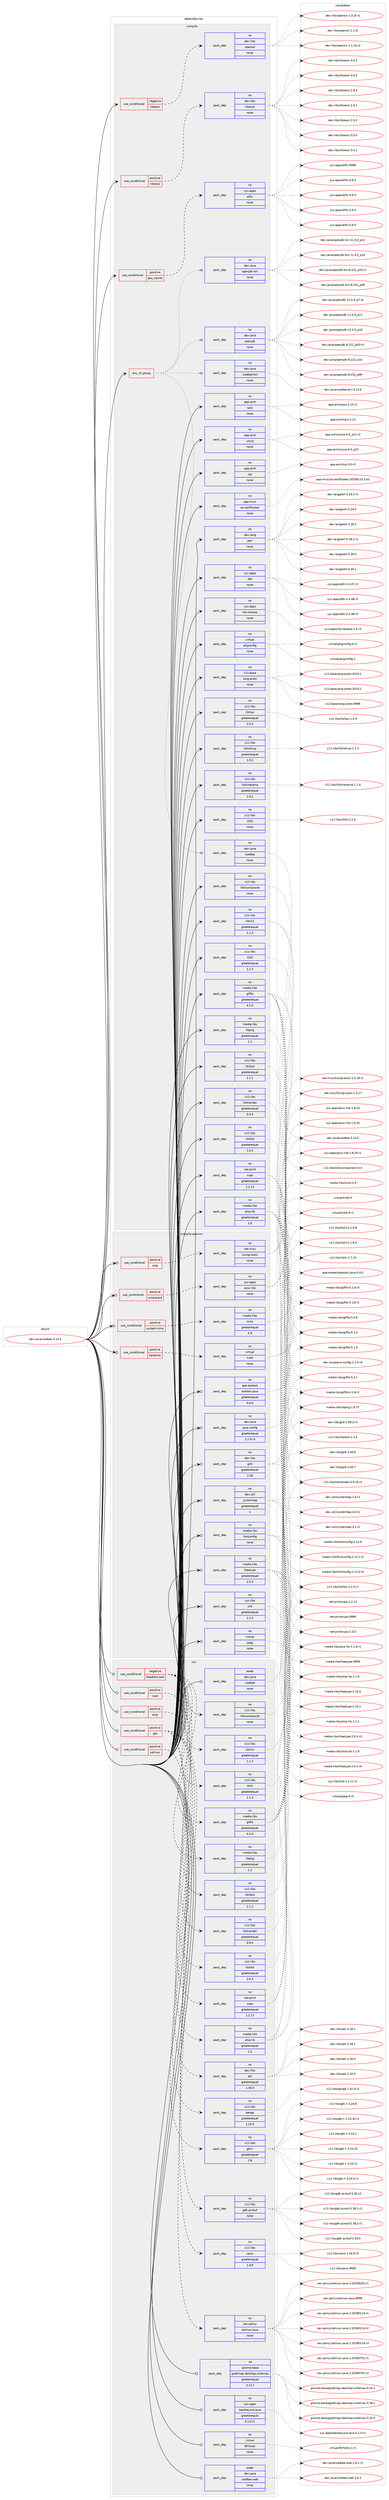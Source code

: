 digraph prolog {

# *************
# Graph options
# *************

newrank=true;
concentrate=true;
compound=true;
graph [rankdir=LR,fontname=Helvetica,fontsize=10,ranksep=1.5];#, ranksep=2.5, nodesep=0.2];
edge  [arrowhead=vee];
node  [fontname=Helvetica,fontsize=10];

# **********
# The ebuild
# **********

subgraph cluster_leftcol {
color=gray;
rank=same;
label=<<i>ebuild</i>>;
id [label="dev-java/icedtea-3.13.0", color=red, width=4, href="../dev-java/icedtea-3.13.0.svg"];
}

# ****************
# The dependencies
# ****************

subgraph cluster_midcol {
color=gray;
label=<<i>dependencies</i>>;
subgraph cluster_compile {
fillcolor="#eeeeee";
style=filled;
label=<<i>compile</i>>;
subgraph any10815 {
dependency553000 [label=<<TABLE BORDER="0" CELLBORDER="1" CELLSPACING="0" CELLPADDING="4"><TR><TD CELLPADDING="10">any_of_group</TD></TR></TABLE>>, shape=none, color=red];subgraph pack412955 {
dependency553001 [label=<<TABLE BORDER="0" CELLBORDER="1" CELLSPACING="0" CELLPADDING="4" WIDTH="220"><TR><TD ROWSPAN="6" CELLPADDING="30">pack_dep</TD></TR><TR><TD WIDTH="110">no</TD></TR><TR><TD>dev-java</TD></TR><TR><TD>icedtea-bin</TD></TR><TR><TD>none</TD></TR><TR><TD></TD></TR></TABLE>>, shape=none, color=blue];
}
dependency553000:e -> dependency553001:w [weight=20,style="dotted",arrowhead="oinv"];
subgraph pack412956 {
dependency553002 [label=<<TABLE BORDER="0" CELLBORDER="1" CELLSPACING="0" CELLPADDING="4" WIDTH="220"><TR><TD ROWSPAN="6" CELLPADDING="30">pack_dep</TD></TR><TR><TD WIDTH="110">no</TD></TR><TR><TD>dev-java</TD></TR><TR><TD>icedtea</TD></TR><TR><TD>none</TD></TR><TR><TD></TD></TR></TABLE>>, shape=none, color=blue];
}
dependency553000:e -> dependency553002:w [weight=20,style="dotted",arrowhead="oinv"];
subgraph pack412957 {
dependency553003 [label=<<TABLE BORDER="0" CELLBORDER="1" CELLSPACING="0" CELLPADDING="4" WIDTH="220"><TR><TD ROWSPAN="6" CELLPADDING="30">pack_dep</TD></TR><TR><TD WIDTH="110">no</TD></TR><TR><TD>dev-java</TD></TR><TR><TD>openjdk</TD></TR><TR><TD>none</TD></TR><TR><TD></TD></TR></TABLE>>, shape=none, color=blue];
}
dependency553000:e -> dependency553003:w [weight=20,style="dotted",arrowhead="oinv"];
subgraph pack412958 {
dependency553004 [label=<<TABLE BORDER="0" CELLBORDER="1" CELLSPACING="0" CELLPADDING="4" WIDTH="220"><TR><TD ROWSPAN="6" CELLPADDING="30">pack_dep</TD></TR><TR><TD WIDTH="110">no</TD></TR><TR><TD>dev-java</TD></TR><TR><TD>openjdk-bin</TD></TR><TR><TD>none</TD></TR><TR><TD></TD></TR></TABLE>>, shape=none, color=blue];
}
dependency553000:e -> dependency553004:w [weight=20,style="dotted",arrowhead="oinv"];
}
id:e -> dependency553000:w [weight=20,style="solid",arrowhead="vee"];
subgraph cond128873 {
dependency553005 [label=<<TABLE BORDER="0" CELLBORDER="1" CELLSPACING="0" CELLPADDING="4"><TR><TD ROWSPAN="3" CELLPADDING="10">use_conditional</TD></TR><TR><TD>negative</TD></TR><TR><TD>libressl</TD></TR></TABLE>>, shape=none, color=red];
subgraph pack412959 {
dependency553006 [label=<<TABLE BORDER="0" CELLBORDER="1" CELLSPACING="0" CELLPADDING="4" WIDTH="220"><TR><TD ROWSPAN="6" CELLPADDING="30">pack_dep</TD></TR><TR><TD WIDTH="110">no</TD></TR><TR><TD>dev-libs</TD></TR><TR><TD>openssl</TD></TR><TR><TD>none</TD></TR><TR><TD></TD></TR></TABLE>>, shape=none, color=blue];
}
dependency553005:e -> dependency553006:w [weight=20,style="dashed",arrowhead="vee"];
}
id:e -> dependency553005:w [weight=20,style="solid",arrowhead="vee"];
subgraph cond128874 {
dependency553007 [label=<<TABLE BORDER="0" CELLBORDER="1" CELLSPACING="0" CELLPADDING="4"><TR><TD ROWSPAN="3" CELLPADDING="10">use_conditional</TD></TR><TR><TD>positive</TD></TR><TR><TD>libressl</TD></TR></TABLE>>, shape=none, color=red];
subgraph pack412960 {
dependency553008 [label=<<TABLE BORDER="0" CELLBORDER="1" CELLSPACING="0" CELLPADDING="4" WIDTH="220"><TR><TD ROWSPAN="6" CELLPADDING="30">pack_dep</TD></TR><TR><TD WIDTH="110">no</TD></TR><TR><TD>dev-libs</TD></TR><TR><TD>libressl</TD></TR><TR><TD>none</TD></TR><TR><TD></TD></TR></TABLE>>, shape=none, color=blue];
}
dependency553007:e -> dependency553008:w [weight=20,style="dashed",arrowhead="vee"];
}
id:e -> dependency553007:w [weight=20,style="solid",arrowhead="vee"];
subgraph cond128875 {
dependency553009 [label=<<TABLE BORDER="0" CELLBORDER="1" CELLSPACING="0" CELLPADDING="4"><TR><TD ROWSPAN="3" CELLPADDING="10">use_conditional</TD></TR><TR><TD>positive</TD></TR><TR><TD>pax_kernel</TD></TR></TABLE>>, shape=none, color=red];
subgraph pack412961 {
dependency553010 [label=<<TABLE BORDER="0" CELLBORDER="1" CELLSPACING="0" CELLPADDING="4" WIDTH="220"><TR><TD ROWSPAN="6" CELLPADDING="30">pack_dep</TD></TR><TR><TD WIDTH="110">no</TD></TR><TR><TD>sys-apps</TD></TR><TR><TD>elfix</TD></TR><TR><TD>none</TD></TR><TR><TD></TD></TR></TABLE>>, shape=none, color=blue];
}
dependency553009:e -> dependency553010:w [weight=20,style="dashed",arrowhead="vee"];
}
id:e -> dependency553009:w [weight=20,style="solid",arrowhead="vee"];
subgraph pack412962 {
dependency553011 [label=<<TABLE BORDER="0" CELLBORDER="1" CELLSPACING="0" CELLPADDING="4" WIDTH="220"><TR><TD ROWSPAN="6" CELLPADDING="30">pack_dep</TD></TR><TR><TD WIDTH="110">no</TD></TR><TR><TD>app-arch</TD></TR><TR><TD>cpio</TD></TR><TR><TD>none</TD></TR><TR><TD></TD></TR></TABLE>>, shape=none, color=blue];
}
id:e -> dependency553011:w [weight=20,style="solid",arrowhead="vee"];
subgraph pack412963 {
dependency553012 [label=<<TABLE BORDER="0" CELLBORDER="1" CELLSPACING="0" CELLPADDING="4" WIDTH="220"><TR><TD ROWSPAN="6" CELLPADDING="30">pack_dep</TD></TR><TR><TD WIDTH="110">no</TD></TR><TR><TD>app-arch</TD></TR><TR><TD>unzip</TD></TR><TR><TD>none</TD></TR><TR><TD></TD></TR></TABLE>>, shape=none, color=blue];
}
id:e -> dependency553012:w [weight=20,style="solid",arrowhead="vee"];
subgraph pack412964 {
dependency553013 [label=<<TABLE BORDER="0" CELLBORDER="1" CELLSPACING="0" CELLPADDING="4" WIDTH="220"><TR><TD ROWSPAN="6" CELLPADDING="30">pack_dep</TD></TR><TR><TD WIDTH="110">no</TD></TR><TR><TD>app-arch</TD></TR><TR><TD>zip</TD></TR><TR><TD>none</TD></TR><TR><TD></TD></TR></TABLE>>, shape=none, color=blue];
}
id:e -> dependency553013:w [weight=20,style="solid",arrowhead="vee"];
subgraph pack412965 {
dependency553014 [label=<<TABLE BORDER="0" CELLBORDER="1" CELLSPACING="0" CELLPADDING="4" WIDTH="220"><TR><TD ROWSPAN="6" CELLPADDING="30">pack_dep</TD></TR><TR><TD WIDTH="110">no</TD></TR><TR><TD>app-misc</TD></TR><TR><TD>ca-certificates</TD></TR><TR><TD>none</TD></TR><TR><TD></TD></TR></TABLE>>, shape=none, color=blue];
}
id:e -> dependency553014:w [weight=20,style="solid",arrowhead="vee"];
subgraph pack412966 {
dependency553015 [label=<<TABLE BORDER="0" CELLBORDER="1" CELLSPACING="0" CELLPADDING="4" WIDTH="220"><TR><TD ROWSPAN="6" CELLPADDING="30">pack_dep</TD></TR><TR><TD WIDTH="110">no</TD></TR><TR><TD>dev-lang</TD></TR><TR><TD>perl</TD></TR><TR><TD>none</TD></TR><TR><TD></TD></TR></TABLE>>, shape=none, color=blue];
}
id:e -> dependency553015:w [weight=20,style="solid",arrowhead="vee"];
subgraph pack412967 {
dependency553016 [label=<<TABLE BORDER="0" CELLBORDER="1" CELLSPACING="0" CELLPADDING="4" WIDTH="220"><TR><TD ROWSPAN="6" CELLPADDING="30">pack_dep</TD></TR><TR><TD WIDTH="110">no</TD></TR><TR><TD>media-libs</TD></TR><TR><TD>alsa-lib</TD></TR><TR><TD>greaterequal</TD></TR><TR><TD>1.0</TD></TR></TABLE>>, shape=none, color=blue];
}
id:e -> dependency553016:w [weight=20,style="solid",arrowhead="vee"];
subgraph pack412968 {
dependency553017 [label=<<TABLE BORDER="0" CELLBORDER="1" CELLSPACING="0" CELLPADDING="4" WIDTH="220"><TR><TD ROWSPAN="6" CELLPADDING="30">pack_dep</TD></TR><TR><TD WIDTH="110">no</TD></TR><TR><TD>media-libs</TD></TR><TR><TD>giflib</TD></TR><TR><TD>greaterequal</TD></TR><TR><TD>4.1.6</TD></TR></TABLE>>, shape=none, color=blue];
}
id:e -> dependency553017:w [weight=20,style="solid",arrowhead="vee"];
subgraph pack412969 {
dependency553018 [label=<<TABLE BORDER="0" CELLBORDER="1" CELLSPACING="0" CELLPADDING="4" WIDTH="220"><TR><TD ROWSPAN="6" CELLPADDING="30">pack_dep</TD></TR><TR><TD WIDTH="110">no</TD></TR><TR><TD>media-libs</TD></TR><TR><TD>libpng</TD></TR><TR><TD>greaterequal</TD></TR><TR><TD>1.2</TD></TR></TABLE>>, shape=none, color=blue];
}
id:e -> dependency553018:w [weight=20,style="solid",arrowhead="vee"];
subgraph pack412970 {
dependency553019 [label=<<TABLE BORDER="0" CELLBORDER="1" CELLSPACING="0" CELLPADDING="4" WIDTH="220"><TR><TD ROWSPAN="6" CELLPADDING="30">pack_dep</TD></TR><TR><TD WIDTH="110">no</TD></TR><TR><TD>net-print</TD></TR><TR><TD>cups</TD></TR><TR><TD>greaterequal</TD></TR><TR><TD>1.2.12</TD></TR></TABLE>>, shape=none, color=blue];
}
id:e -> dependency553019:w [weight=20,style="solid",arrowhead="vee"];
subgraph pack412971 {
dependency553020 [label=<<TABLE BORDER="0" CELLBORDER="1" CELLSPACING="0" CELLPADDING="4" WIDTH="220"><TR><TD ROWSPAN="6" CELLPADDING="30">pack_dep</TD></TR><TR><TD WIDTH="110">no</TD></TR><TR><TD>sys-apps</TD></TR><TR><TD>attr</TD></TR><TR><TD>none</TD></TR><TR><TD></TD></TR></TABLE>>, shape=none, color=blue];
}
id:e -> dependency553020:w [weight=20,style="solid",arrowhead="vee"];
subgraph pack412972 {
dependency553021 [label=<<TABLE BORDER="0" CELLBORDER="1" CELLSPACING="0" CELLPADDING="4" WIDTH="220"><TR><TD ROWSPAN="6" CELLPADDING="30">pack_dep</TD></TR><TR><TD WIDTH="110">no</TD></TR><TR><TD>sys-apps</TD></TR><TR><TD>lsb-release</TD></TR><TR><TD>none</TD></TR><TR><TD></TD></TR></TABLE>>, shape=none, color=blue];
}
id:e -> dependency553021:w [weight=20,style="solid",arrowhead="vee"];
subgraph pack412973 {
dependency553022 [label=<<TABLE BORDER="0" CELLBORDER="1" CELLSPACING="0" CELLPADDING="4" WIDTH="220"><TR><TD ROWSPAN="6" CELLPADDING="30">pack_dep</TD></TR><TR><TD WIDTH="110">no</TD></TR><TR><TD>virtual</TD></TR><TR><TD>pkgconfig</TD></TR><TR><TD>none</TD></TR><TR><TD></TD></TR></TABLE>>, shape=none, color=blue];
}
id:e -> dependency553022:w [weight=20,style="solid",arrowhead="vee"];
subgraph pack412974 {
dependency553023 [label=<<TABLE BORDER="0" CELLBORDER="1" CELLSPACING="0" CELLPADDING="4" WIDTH="220"><TR><TD ROWSPAN="6" CELLPADDING="30">pack_dep</TD></TR><TR><TD WIDTH="110">no</TD></TR><TR><TD>x11-base</TD></TR><TR><TD>xorg-proto</TD></TR><TR><TD>none</TD></TR><TR><TD></TD></TR></TABLE>>, shape=none, color=blue];
}
id:e -> dependency553023:w [weight=20,style="solid",arrowhead="vee"];
subgraph pack412975 {
dependency553024 [label=<<TABLE BORDER="0" CELLBORDER="1" CELLSPACING="0" CELLPADDING="4" WIDTH="220"><TR><TD ROWSPAN="6" CELLPADDING="30">pack_dep</TD></TR><TR><TD WIDTH="110">no</TD></TR><TR><TD>x11-libs</TD></TR><TR><TD>libX11</TD></TR><TR><TD>greaterequal</TD></TR><TR><TD>1.1.3</TD></TR></TABLE>>, shape=none, color=blue];
}
id:e -> dependency553024:w [weight=20,style="solid",arrowhead="vee"];
subgraph pack412976 {
dependency553025 [label=<<TABLE BORDER="0" CELLBORDER="1" CELLSPACING="0" CELLPADDING="4" WIDTH="220"><TR><TD ROWSPAN="6" CELLPADDING="30">pack_dep</TD></TR><TR><TD WIDTH="110">no</TD></TR><TR><TD>x11-libs</TD></TR><TR><TD>libXau</TD></TR><TR><TD>greaterequal</TD></TR><TR><TD>1.0.3</TD></TR></TABLE>>, shape=none, color=blue];
}
id:e -> dependency553025:w [weight=20,style="solid",arrowhead="vee"];
subgraph pack412977 {
dependency553026 [label=<<TABLE BORDER="0" CELLBORDER="1" CELLSPACING="0" CELLPADDING="4" WIDTH="220"><TR><TD ROWSPAN="6" CELLPADDING="30">pack_dep</TD></TR><TR><TD WIDTH="110">no</TD></TR><TR><TD>x11-libs</TD></TR><TR><TD>libXcomposite</TD></TR><TR><TD>none</TD></TR><TR><TD></TD></TR></TABLE>>, shape=none, color=blue];
}
id:e -> dependency553026:w [weight=20,style="solid",arrowhead="vee"];
subgraph pack412978 {
dependency553027 [label=<<TABLE BORDER="0" CELLBORDER="1" CELLSPACING="0" CELLPADDING="4" WIDTH="220"><TR><TD ROWSPAN="6" CELLPADDING="30">pack_dep</TD></TR><TR><TD WIDTH="110">no</TD></TR><TR><TD>x11-libs</TD></TR><TR><TD>libXdmcp</TD></TR><TR><TD>greaterequal</TD></TR><TR><TD>1.0.2</TD></TR></TABLE>>, shape=none, color=blue];
}
id:e -> dependency553027:w [weight=20,style="solid",arrowhead="vee"];
subgraph pack412979 {
dependency553028 [label=<<TABLE BORDER="0" CELLBORDER="1" CELLSPACING="0" CELLPADDING="4" WIDTH="220"><TR><TD ROWSPAN="6" CELLPADDING="30">pack_dep</TD></TR><TR><TD WIDTH="110">no</TD></TR><TR><TD>x11-libs</TD></TR><TR><TD>libXext</TD></TR><TR><TD>greaterequal</TD></TR><TR><TD>1.1.1</TD></TR></TABLE>>, shape=none, color=blue];
}
id:e -> dependency553028:w [weight=20,style="solid",arrowhead="vee"];
subgraph pack412980 {
dependency553029 [label=<<TABLE BORDER="0" CELLBORDER="1" CELLSPACING="0" CELLPADDING="4" WIDTH="220"><TR><TD ROWSPAN="6" CELLPADDING="30">pack_dep</TD></TR><TR><TD WIDTH="110">no</TD></TR><TR><TD>x11-libs</TD></TR><TR><TD>libXi</TD></TR><TR><TD>greaterequal</TD></TR><TR><TD>1.1.3</TD></TR></TABLE>>, shape=none, color=blue];
}
id:e -> dependency553029:w [weight=20,style="solid",arrowhead="vee"];
subgraph pack412981 {
dependency553030 [label=<<TABLE BORDER="0" CELLBORDER="1" CELLSPACING="0" CELLPADDING="4" WIDTH="220"><TR><TD ROWSPAN="6" CELLPADDING="30">pack_dep</TD></TR><TR><TD WIDTH="110">no</TD></TR><TR><TD>x11-libs</TD></TR><TR><TD>libXinerama</TD></TR><TR><TD>greaterequal</TD></TR><TR><TD>1.0.2</TD></TR></TABLE>>, shape=none, color=blue];
}
id:e -> dependency553030:w [weight=20,style="solid",arrowhead="vee"];
subgraph pack412982 {
dependency553031 [label=<<TABLE BORDER="0" CELLBORDER="1" CELLSPACING="0" CELLPADDING="4" WIDTH="220"><TR><TD ROWSPAN="6" CELLPADDING="30">pack_dep</TD></TR><TR><TD WIDTH="110">no</TD></TR><TR><TD>x11-libs</TD></TR><TR><TD>libXrender</TD></TR><TR><TD>greaterequal</TD></TR><TR><TD>0.9.4</TD></TR></TABLE>>, shape=none, color=blue];
}
id:e -> dependency553031:w [weight=20,style="solid",arrowhead="vee"];
subgraph pack412983 {
dependency553032 [label=<<TABLE BORDER="0" CELLBORDER="1" CELLSPACING="0" CELLPADDING="4" WIDTH="220"><TR><TD ROWSPAN="6" CELLPADDING="30">pack_dep</TD></TR><TR><TD WIDTH="110">no</TD></TR><TR><TD>x11-libs</TD></TR><TR><TD>libXt</TD></TR><TR><TD>none</TD></TR><TR><TD></TD></TR></TABLE>>, shape=none, color=blue];
}
id:e -> dependency553032:w [weight=20,style="solid",arrowhead="vee"];
subgraph pack412984 {
dependency553033 [label=<<TABLE BORDER="0" CELLBORDER="1" CELLSPACING="0" CELLPADDING="4" WIDTH="220"><TR><TD ROWSPAN="6" CELLPADDING="30">pack_dep</TD></TR><TR><TD WIDTH="110">no</TD></TR><TR><TD>x11-libs</TD></TR><TR><TD>libXtst</TD></TR><TR><TD>greaterequal</TD></TR><TR><TD>1.0.3</TD></TR></TABLE>>, shape=none, color=blue];
}
id:e -> dependency553033:w [weight=20,style="solid",arrowhead="vee"];
}
subgraph cluster_compileandrun {
fillcolor="#eeeeee";
style=filled;
label=<<i>compile and run</i>>;
subgraph cond128876 {
dependency553034 [label=<<TABLE BORDER="0" CELLBORDER="1" CELLSPACING="0" CELLPADDING="4"><TR><TD ROWSPAN="3" CELLPADDING="10">use_conditional</TD></TR><TR><TD>positive</TD></TR><TR><TD>kerberos</TD></TR></TABLE>>, shape=none, color=red];
subgraph pack412985 {
dependency553035 [label=<<TABLE BORDER="0" CELLBORDER="1" CELLSPACING="0" CELLPADDING="4" WIDTH="220"><TR><TD ROWSPAN="6" CELLPADDING="30">pack_dep</TD></TR><TR><TD WIDTH="110">no</TD></TR><TR><TD>virtual</TD></TR><TR><TD>krb5</TD></TR><TR><TD>none</TD></TR><TR><TD></TD></TR></TABLE>>, shape=none, color=blue];
}
dependency553034:e -> dependency553035:w [weight=20,style="dashed",arrowhead="vee"];
}
id:e -> dependency553034:w [weight=20,style="solid",arrowhead="odotvee"];
subgraph cond128877 {
dependency553036 [label=<<TABLE BORDER="0" CELLBORDER="1" CELLSPACING="0" CELLPADDING="4"><TR><TD ROWSPAN="3" CELLPADDING="10">use_conditional</TD></TR><TR><TD>positive</TD></TR><TR><TD>sctp</TD></TR></TABLE>>, shape=none, color=red];
subgraph pack412986 {
dependency553037 [label=<<TABLE BORDER="0" CELLBORDER="1" CELLSPACING="0" CELLPADDING="4" WIDTH="220"><TR><TD ROWSPAN="6" CELLPADDING="30">pack_dep</TD></TR><TR><TD WIDTH="110">no</TD></TR><TR><TD>net-misc</TD></TR><TR><TD>lksctp-tools</TD></TR><TR><TD>none</TD></TR><TR><TD></TD></TR></TABLE>>, shape=none, color=blue];
}
dependency553036:e -> dependency553037:w [weight=20,style="dashed",arrowhead="vee"];
}
id:e -> dependency553036:w [weight=20,style="solid",arrowhead="odotvee"];
subgraph cond128878 {
dependency553038 [label=<<TABLE BORDER="0" CELLBORDER="1" CELLSPACING="0" CELLPADDING="4"><TR><TD ROWSPAN="3" CELLPADDING="10">use_conditional</TD></TR><TR><TD>positive</TD></TR><TR><TD>smartcard</TD></TR></TABLE>>, shape=none, color=red];
subgraph pack412987 {
dependency553039 [label=<<TABLE BORDER="0" CELLBORDER="1" CELLSPACING="0" CELLPADDING="4" WIDTH="220"><TR><TD ROWSPAN="6" CELLPADDING="30">pack_dep</TD></TR><TR><TD WIDTH="110">no</TD></TR><TR><TD>sys-apps</TD></TR><TR><TD>pcsc-lite</TD></TR><TR><TD>none</TD></TR><TR><TD></TD></TR></TABLE>>, shape=none, color=blue];
}
dependency553038:e -> dependency553039:w [weight=20,style="dashed",arrowhead="vee"];
}
id:e -> dependency553038:w [weight=20,style="solid",arrowhead="odotvee"];
subgraph cond128879 {
dependency553040 [label=<<TABLE BORDER="0" CELLBORDER="1" CELLSPACING="0" CELLPADDING="4"><TR><TD ROWSPAN="3" CELLPADDING="10">use_conditional</TD></TR><TR><TD>positive</TD></TR><TR><TD>system-lcms</TD></TR></TABLE>>, shape=none, color=red];
subgraph pack412988 {
dependency553041 [label=<<TABLE BORDER="0" CELLBORDER="1" CELLSPACING="0" CELLPADDING="4" WIDTH="220"><TR><TD ROWSPAN="6" CELLPADDING="30">pack_dep</TD></TR><TR><TD WIDTH="110">no</TD></TR><TR><TD>media-libs</TD></TR><TR><TD>lcms</TD></TR><TR><TD>greaterequal</TD></TR><TR><TD>2.9</TD></TR></TABLE>>, shape=none, color=blue];
}
dependency553040:e -> dependency553041:w [weight=20,style="dashed",arrowhead="vee"];
}
id:e -> dependency553040:w [weight=20,style="solid",arrowhead="odotvee"];
subgraph pack412989 {
dependency553042 [label=<<TABLE BORDER="0" CELLBORDER="1" CELLSPACING="0" CELLPADDING="4" WIDTH="220"><TR><TD ROWSPAN="6" CELLPADDING="30">pack_dep</TD></TR><TR><TD WIDTH="110">no</TD></TR><TR><TD>app-eselect</TD></TR><TR><TD>eselect-java</TD></TR><TR><TD>greaterequal</TD></TR><TR><TD>0.4.0</TD></TR></TABLE>>, shape=none, color=blue];
}
id:e -> dependency553042:w [weight=20,style="solid",arrowhead="odotvee"];
subgraph pack412990 {
dependency553043 [label=<<TABLE BORDER="0" CELLBORDER="1" CELLSPACING="0" CELLPADDING="4" WIDTH="220"><TR><TD ROWSPAN="6" CELLPADDING="30">pack_dep</TD></TR><TR><TD WIDTH="110">no</TD></TR><TR><TD>dev-java</TD></TR><TR><TD>java-config</TD></TR><TR><TD>greaterequal</TD></TR><TR><TD>2.2.0-r3</TD></TR></TABLE>>, shape=none, color=blue];
}
id:e -> dependency553043:w [weight=20,style="solid",arrowhead="odotvee"];
subgraph pack412991 {
dependency553044 [label=<<TABLE BORDER="0" CELLBORDER="1" CELLSPACING="0" CELLPADDING="4" WIDTH="220"><TR><TD ROWSPAN="6" CELLPADDING="30">pack_dep</TD></TR><TR><TD WIDTH="110">no</TD></TR><TR><TD>dev-libs</TD></TR><TR><TD>glib</TD></TR><TR><TD>greaterequal</TD></TR><TR><TD>2.26</TD></TR></TABLE>>, shape=none, color=blue];
}
id:e -> dependency553044:w [weight=20,style="solid",arrowhead="odotvee"];
subgraph pack412992 {
dependency553045 [label=<<TABLE BORDER="0" CELLBORDER="1" CELLSPACING="0" CELLPADDING="4" WIDTH="220"><TR><TD ROWSPAN="6" CELLPADDING="30">pack_dep</TD></TR><TR><TD WIDTH="110">no</TD></TR><TR><TD>dev-util</TD></TR><TR><TD>systemtap</TD></TR><TR><TD>greaterequal</TD></TR><TR><TD>1</TD></TR></TABLE>>, shape=none, color=blue];
}
id:e -> dependency553045:w [weight=20,style="solid",arrowhead="odotvee"];
subgraph pack412993 {
dependency553046 [label=<<TABLE BORDER="0" CELLBORDER="1" CELLSPACING="0" CELLPADDING="4" WIDTH="220"><TR><TD ROWSPAN="6" CELLPADDING="30">pack_dep</TD></TR><TR><TD WIDTH="110">no</TD></TR><TR><TD>media-libs</TD></TR><TR><TD>fontconfig</TD></TR><TR><TD>none</TD></TR><TR><TD></TD></TR></TABLE>>, shape=none, color=blue];
}
id:e -> dependency553046:w [weight=20,style="solid",arrowhead="odotvee"];
subgraph pack412994 {
dependency553047 [label=<<TABLE BORDER="0" CELLBORDER="1" CELLSPACING="0" CELLPADDING="4" WIDTH="220"><TR><TD ROWSPAN="6" CELLPADDING="30">pack_dep</TD></TR><TR><TD WIDTH="110">no</TD></TR><TR><TD>media-libs</TD></TR><TR><TD>freetype</TD></TR><TR><TD>greaterequal</TD></TR><TR><TD>2.5.3</TD></TR></TABLE>>, shape=none, color=blue];
}
id:e -> dependency553047:w [weight=20,style="solid",arrowhead="odotvee"];
subgraph pack412995 {
dependency553048 [label=<<TABLE BORDER="0" CELLBORDER="1" CELLSPACING="0" CELLPADDING="4" WIDTH="220"><TR><TD ROWSPAN="6" CELLPADDING="30">pack_dep</TD></TR><TR><TD WIDTH="110">no</TD></TR><TR><TD>sys-libs</TD></TR><TR><TD>zlib</TD></TR><TR><TD>greaterequal</TD></TR><TR><TD>1.2.3</TD></TR></TABLE>>, shape=none, color=blue];
}
id:e -> dependency553048:w [weight=20,style="solid",arrowhead="odotvee"];
subgraph pack412996 {
dependency553049 [label=<<TABLE BORDER="0" CELLBORDER="1" CELLSPACING="0" CELLPADDING="4" WIDTH="220"><TR><TD ROWSPAN="6" CELLPADDING="30">pack_dep</TD></TR><TR><TD WIDTH="110">no</TD></TR><TR><TD>virtual</TD></TR><TR><TD>jpeg</TD></TR><TR><TD>none</TD></TR><TR><TD></TD></TR></TABLE>>, shape=none, color=blue];
}
id:e -> dependency553049:w [weight=20,style="solid",arrowhead="odotvee"];
}
subgraph cluster_run {
fillcolor="#eeeeee";
style=filled;
label=<<i>run</i>>;
subgraph cond128880 {
dependency553050 [label=<<TABLE BORDER="0" CELLBORDER="1" CELLSPACING="0" CELLPADDING="4"><TR><TD ROWSPAN="3" CELLPADDING="10">use_conditional</TD></TR><TR><TD>negative</TD></TR><TR><TD>headless-awt</TD></TR></TABLE>>, shape=none, color=red];
subgraph pack412997 {
dependency553051 [label=<<TABLE BORDER="0" CELLBORDER="1" CELLSPACING="0" CELLPADDING="4" WIDTH="220"><TR><TD ROWSPAN="6" CELLPADDING="30">pack_dep</TD></TR><TR><TD WIDTH="110">no</TD></TR><TR><TD>media-libs</TD></TR><TR><TD>giflib</TD></TR><TR><TD>greaterequal</TD></TR><TR><TD>4.1.6</TD></TR></TABLE>>, shape=none, color=blue];
}
dependency553050:e -> dependency553051:w [weight=20,style="dashed",arrowhead="vee"];
subgraph pack412998 {
dependency553052 [label=<<TABLE BORDER="0" CELLBORDER="1" CELLSPACING="0" CELLPADDING="4" WIDTH="220"><TR><TD ROWSPAN="6" CELLPADDING="30">pack_dep</TD></TR><TR><TD WIDTH="110">no</TD></TR><TR><TD>media-libs</TD></TR><TR><TD>libpng</TD></TR><TR><TD>greaterequal</TD></TR><TR><TD>1.2</TD></TR></TABLE>>, shape=none, color=blue];
}
dependency553050:e -> dependency553052:w [weight=20,style="dashed",arrowhead="vee"];
subgraph pack412999 {
dependency553053 [label=<<TABLE BORDER="0" CELLBORDER="1" CELLSPACING="0" CELLPADDING="4" WIDTH="220"><TR><TD ROWSPAN="6" CELLPADDING="30">pack_dep</TD></TR><TR><TD WIDTH="110">no</TD></TR><TR><TD>x11-libs</TD></TR><TR><TD>libX11</TD></TR><TR><TD>greaterequal</TD></TR><TR><TD>1.1.3</TD></TR></TABLE>>, shape=none, color=blue];
}
dependency553050:e -> dependency553053:w [weight=20,style="dashed",arrowhead="vee"];
subgraph pack413000 {
dependency553054 [label=<<TABLE BORDER="0" CELLBORDER="1" CELLSPACING="0" CELLPADDING="4" WIDTH="220"><TR><TD ROWSPAN="6" CELLPADDING="30">pack_dep</TD></TR><TR><TD WIDTH="110">no</TD></TR><TR><TD>x11-libs</TD></TR><TR><TD>libXext</TD></TR><TR><TD>greaterequal</TD></TR><TR><TD>1.1.1</TD></TR></TABLE>>, shape=none, color=blue];
}
dependency553050:e -> dependency553054:w [weight=20,style="dashed",arrowhead="vee"];
subgraph pack413001 {
dependency553055 [label=<<TABLE BORDER="0" CELLBORDER="1" CELLSPACING="0" CELLPADDING="4" WIDTH="220"><TR><TD ROWSPAN="6" CELLPADDING="30">pack_dep</TD></TR><TR><TD WIDTH="110">no</TD></TR><TR><TD>x11-libs</TD></TR><TR><TD>libXi</TD></TR><TR><TD>greaterequal</TD></TR><TR><TD>1.1.3</TD></TR></TABLE>>, shape=none, color=blue];
}
dependency553050:e -> dependency553055:w [weight=20,style="dashed",arrowhead="vee"];
subgraph pack413002 {
dependency553056 [label=<<TABLE BORDER="0" CELLBORDER="1" CELLSPACING="0" CELLPADDING="4" WIDTH="220"><TR><TD ROWSPAN="6" CELLPADDING="30">pack_dep</TD></TR><TR><TD WIDTH="110">no</TD></TR><TR><TD>x11-libs</TD></TR><TR><TD>libXrender</TD></TR><TR><TD>greaterequal</TD></TR><TR><TD>0.9.4</TD></TR></TABLE>>, shape=none, color=blue];
}
dependency553050:e -> dependency553056:w [weight=20,style="dashed",arrowhead="vee"];
subgraph pack413003 {
dependency553057 [label=<<TABLE BORDER="0" CELLBORDER="1" CELLSPACING="0" CELLPADDING="4" WIDTH="220"><TR><TD ROWSPAN="6" CELLPADDING="30">pack_dep</TD></TR><TR><TD WIDTH="110">no</TD></TR><TR><TD>x11-libs</TD></TR><TR><TD>libXtst</TD></TR><TR><TD>greaterequal</TD></TR><TR><TD>1.0.3</TD></TR></TABLE>>, shape=none, color=blue];
}
dependency553050:e -> dependency553057:w [weight=20,style="dashed",arrowhead="vee"];
subgraph pack413004 {
dependency553058 [label=<<TABLE BORDER="0" CELLBORDER="1" CELLSPACING="0" CELLPADDING="4" WIDTH="220"><TR><TD ROWSPAN="6" CELLPADDING="30">pack_dep</TD></TR><TR><TD WIDTH="110">no</TD></TR><TR><TD>x11-libs</TD></TR><TR><TD>libXcomposite</TD></TR><TR><TD>none</TD></TR><TR><TD></TD></TR></TABLE>>, shape=none, color=blue];
}
dependency553050:e -> dependency553058:w [weight=20,style="dashed",arrowhead="vee"];
}
id:e -> dependency553050:w [weight=20,style="solid",arrowhead="odot"];
subgraph cond128881 {
dependency553059 [label=<<TABLE BORDER="0" CELLBORDER="1" CELLSPACING="0" CELLPADDING="4"><TR><TD ROWSPAN="3" CELLPADDING="10">use_conditional</TD></TR><TR><TD>positive</TD></TR><TR><TD>alsa</TD></TR></TABLE>>, shape=none, color=red];
subgraph pack413005 {
dependency553060 [label=<<TABLE BORDER="0" CELLBORDER="1" CELLSPACING="0" CELLPADDING="4" WIDTH="220"><TR><TD ROWSPAN="6" CELLPADDING="30">pack_dep</TD></TR><TR><TD WIDTH="110">no</TD></TR><TR><TD>media-libs</TD></TR><TR><TD>alsa-lib</TD></TR><TR><TD>greaterequal</TD></TR><TR><TD>1.0</TD></TR></TABLE>>, shape=none, color=blue];
}
dependency553059:e -> dependency553060:w [weight=20,style="dashed",arrowhead="vee"];
}
id:e -> dependency553059:w [weight=20,style="solid",arrowhead="odot"];
subgraph cond128882 {
dependency553061 [label=<<TABLE BORDER="0" CELLBORDER="1" CELLSPACING="0" CELLPADDING="4"><TR><TD ROWSPAN="3" CELLPADDING="10">use_conditional</TD></TR><TR><TD>positive</TD></TR><TR><TD>cups</TD></TR></TABLE>>, shape=none, color=red];
subgraph pack413006 {
dependency553062 [label=<<TABLE BORDER="0" CELLBORDER="1" CELLSPACING="0" CELLPADDING="4" WIDTH="220"><TR><TD ROWSPAN="6" CELLPADDING="30">pack_dep</TD></TR><TR><TD WIDTH="110">no</TD></TR><TR><TD>net-print</TD></TR><TR><TD>cups</TD></TR><TR><TD>greaterequal</TD></TR><TR><TD>1.2.12</TD></TR></TABLE>>, shape=none, color=blue];
}
dependency553061:e -> dependency553062:w [weight=20,style="dashed",arrowhead="vee"];
}
id:e -> dependency553061:w [weight=20,style="solid",arrowhead="odot"];
subgraph cond128883 {
dependency553063 [label=<<TABLE BORDER="0" CELLBORDER="1" CELLSPACING="0" CELLPADDING="4"><TR><TD ROWSPAN="3" CELLPADDING="10">use_conditional</TD></TR><TR><TD>positive</TD></TR><TR><TD>gtk</TD></TR></TABLE>>, shape=none, color=red];
subgraph pack413007 {
dependency553064 [label=<<TABLE BORDER="0" CELLBORDER="1" CELLSPACING="0" CELLPADDING="4" WIDTH="220"><TR><TD ROWSPAN="6" CELLPADDING="30">pack_dep</TD></TR><TR><TD WIDTH="110">no</TD></TR><TR><TD>dev-libs</TD></TR><TR><TD>atk</TD></TR><TR><TD>greaterequal</TD></TR><TR><TD>1.30.0</TD></TR></TABLE>>, shape=none, color=blue];
}
dependency553063:e -> dependency553064:w [weight=20,style="dashed",arrowhead="vee"];
subgraph pack413008 {
dependency553065 [label=<<TABLE BORDER="0" CELLBORDER="1" CELLSPACING="0" CELLPADDING="4" WIDTH="220"><TR><TD ROWSPAN="6" CELLPADDING="30">pack_dep</TD></TR><TR><TD WIDTH="110">no</TD></TR><TR><TD>x11-libs</TD></TR><TR><TD>cairo</TD></TR><TR><TD>greaterequal</TD></TR><TR><TD>1.8.8</TD></TR></TABLE>>, shape=none, color=blue];
}
dependency553063:e -> dependency553065:w [weight=20,style="dashed",arrowhead="vee"];
subgraph pack413009 {
dependency553066 [label=<<TABLE BORDER="0" CELLBORDER="1" CELLSPACING="0" CELLPADDING="4" WIDTH="220"><TR><TD ROWSPAN="6" CELLPADDING="30">pack_dep</TD></TR><TR><TD WIDTH="110">no</TD></TR><TR><TD>x11-libs</TD></TR><TR><TD>gdk-pixbuf</TD></TR><TR><TD>none</TD></TR><TR><TD></TD></TR></TABLE>>, shape=none, color=blue];
}
dependency553063:e -> dependency553066:w [weight=20,style="dashed",arrowhead="vee"];
subgraph pack413010 {
dependency553067 [label=<<TABLE BORDER="0" CELLBORDER="1" CELLSPACING="0" CELLPADDING="4" WIDTH="220"><TR><TD ROWSPAN="6" CELLPADDING="30">pack_dep</TD></TR><TR><TD WIDTH="110">no</TD></TR><TR><TD>x11-libs</TD></TR><TR><TD>gtk+</TD></TR><TR><TD>greaterequal</TD></TR><TR><TD>2.8</TD></TR></TABLE>>, shape=none, color=blue];
}
dependency553063:e -> dependency553067:w [weight=20,style="dashed",arrowhead="vee"];
subgraph pack413011 {
dependency553068 [label=<<TABLE BORDER="0" CELLBORDER="1" CELLSPACING="0" CELLPADDING="4" WIDTH="220"><TR><TD ROWSPAN="6" CELLPADDING="30">pack_dep</TD></TR><TR><TD WIDTH="110">no</TD></TR><TR><TD>x11-libs</TD></TR><TR><TD>pango</TD></TR><TR><TD>greaterequal</TD></TR><TR><TD>1.24.5</TD></TR></TABLE>>, shape=none, color=blue];
}
dependency553063:e -> dependency553068:w [weight=20,style="dashed",arrowhead="vee"];
}
id:e -> dependency553063:w [weight=20,style="solid",arrowhead="odot"];
subgraph cond128884 {
dependency553069 [label=<<TABLE BORDER="0" CELLBORDER="1" CELLSPACING="0" CELLPADDING="4"><TR><TD ROWSPAN="3" CELLPADDING="10">use_conditional</TD></TR><TR><TD>positive</TD></TR><TR><TD>selinux</TD></TR></TABLE>>, shape=none, color=red];
subgraph pack413012 {
dependency553070 [label=<<TABLE BORDER="0" CELLBORDER="1" CELLSPACING="0" CELLPADDING="4" WIDTH="220"><TR><TD ROWSPAN="6" CELLPADDING="30">pack_dep</TD></TR><TR><TD WIDTH="110">no</TD></TR><TR><TD>sec-policy</TD></TR><TR><TD>selinux-java</TD></TR><TR><TD>none</TD></TR><TR><TD></TD></TR></TABLE>>, shape=none, color=blue];
}
dependency553069:e -> dependency553070:w [weight=20,style="dashed",arrowhead="vee"];
}
id:e -> dependency553069:w [weight=20,style="solid",arrowhead="odot"];
subgraph pack413013 {
dependency553071 [label=<<TABLE BORDER="0" CELLBORDER="1" CELLSPACING="0" CELLPADDING="4" WIDTH="220"><TR><TD ROWSPAN="6" CELLPADDING="30">pack_dep</TD></TR><TR><TD WIDTH="110">no</TD></TR><TR><TD>gnome-base</TD></TR><TR><TD>gsettings-desktop-schemas</TD></TR><TR><TD>greaterequal</TD></TR><TR><TD>3.12.2</TD></TR></TABLE>>, shape=none, color=blue];
}
id:e -> dependency553071:w [weight=20,style="solid",arrowhead="odot"];
subgraph pack413014 {
dependency553072 [label=<<TABLE BORDER="0" CELLBORDER="1" CELLSPACING="0" CELLPADDING="4" WIDTH="220"><TR><TD ROWSPAN="6" CELLPADDING="30">pack_dep</TD></TR><TR><TD WIDTH="110">no</TD></TR><TR><TD>sys-apps</TD></TR><TR><TD>baselayout-java</TD></TR><TR><TD>greaterequal</TD></TR><TR><TD>0.1.0-r1</TD></TR></TABLE>>, shape=none, color=blue];
}
id:e -> dependency553072:w [weight=20,style="solid",arrowhead="odot"];
subgraph pack413015 {
dependency553073 [label=<<TABLE BORDER="0" CELLBORDER="1" CELLSPACING="0" CELLPADDING="4" WIDTH="220"><TR><TD ROWSPAN="6" CELLPADDING="30">pack_dep</TD></TR><TR><TD WIDTH="110">no</TD></TR><TR><TD>virtual</TD></TR><TR><TD>ttf-fonts</TD></TR><TR><TD>none</TD></TR><TR><TD></TD></TR></TABLE>>, shape=none, color=blue];
}
id:e -> dependency553073:w [weight=20,style="solid",arrowhead="odot"];
subgraph pack413016 {
dependency553074 [label=<<TABLE BORDER="0" CELLBORDER="1" CELLSPACING="0" CELLPADDING="4" WIDTH="220"><TR><TD ROWSPAN="6" CELLPADDING="30">pack_dep</TD></TR><TR><TD WIDTH="110">weak</TD></TR><TR><TD>dev-java</TD></TR><TR><TD>icedtea</TD></TR><TR><TD>none</TD></TR><TR><TD></TD></TR></TABLE>>, shape=none, color=blue];
}
id:e -> dependency553074:w [weight=20,style="solid",arrowhead="odot"];
subgraph pack413017 {
dependency553075 [label=<<TABLE BORDER="0" CELLBORDER="1" CELLSPACING="0" CELLPADDING="4" WIDTH="220"><TR><TD ROWSPAN="6" CELLPADDING="30">pack_dep</TD></TR><TR><TD WIDTH="110">weak</TD></TR><TR><TD>dev-java</TD></TR><TR><TD>icedtea-web</TD></TR><TR><TD>none</TD></TR><TR><TD></TD></TR></TABLE>>, shape=none, color=blue];
}
id:e -> dependency553075:w [weight=20,style="solid",arrowhead="odot"];
}
}

# **************
# The candidates
# **************

subgraph cluster_choices {
rank=same;
color=gray;
label=<<i>candidates</i>>;

subgraph choice412955 {
color=black;
nodesep=1;
choice100101118451069711897471059910110011610197459810511045514649514648 [label="dev-java/icedtea-bin-3.13.0", color=red, width=4,href="../dev-java/icedtea-bin-3.13.0.svg"];
dependency553001:e -> choice100101118451069711897471059910110011610197459810511045514649514648:w [style=dotted,weight="100"];
}
subgraph choice412956 {
color=black;
nodesep=1;
choice10010111845106971189747105991011001161019745514649514648 [label="dev-java/icedtea-3.13.0", color=red, width=4,href="../dev-java/icedtea-3.13.0.svg"];
dependency553002:e -> choice10010111845106971189747105991011001161019745514649514648:w [style=dotted,weight="100"];
}
subgraph choice412957 {
color=black;
nodesep=1;
choice100101118451069711897471111121011101061001074549494648465195112554511452 [label="dev-java/openjdk-11.0.3_p7-r4", color=red, width=4,href="../dev-java/openjdk-11.0.3_p7-r4.svg"];
choice1001011184510697118974711111210111010610010745494946484652951124949 [label="dev-java/openjdk-11.0.4_p11", color=red, width=4,href="../dev-java/openjdk-11.0.4_p11.svg"];
choice1001011184510697118974711111210111010610010745494946484653951124948 [label="dev-java/openjdk-11.0.5_p10", color=red, width=4,href="../dev-java/openjdk-11.0.5_p10.svg"];
choice100101118451069711897471111121011101061001074556465049509511248514511451 [label="dev-java/openjdk-8.212_p03-r3", color=red, width=4,href="../dev-java/openjdk-8.212_p03-r3.svg"];
choice10010111845106971189747111112101110106100107455646505050951124948 [label="dev-java/openjdk-8.222_p10", color=red, width=4,href="../dev-java/openjdk-8.222_p10.svg"];
choice10010111845106971189747111112101110106100107455646505150951124857 [label="dev-java/openjdk-8.232_p09", color=red, width=4,href="../dev-java/openjdk-8.232_p09.svg"];
dependency553003:e -> choice100101118451069711897471111121011101061001074549494648465195112554511452:w [style=dotted,weight="100"];
dependency553003:e -> choice1001011184510697118974711111210111010610010745494946484652951124949:w [style=dotted,weight="100"];
dependency553003:e -> choice1001011184510697118974711111210111010610010745494946484653951124948:w [style=dotted,weight="100"];
dependency553003:e -> choice100101118451069711897471111121011101061001074556465049509511248514511451:w [style=dotted,weight="100"];
dependency553003:e -> choice10010111845106971189747111112101110106100107455646505050951124948:w [style=dotted,weight="100"];
dependency553003:e -> choice10010111845106971189747111112101110106100107455646505150951124857:w [style=dotted,weight="100"];
}
subgraph choice412958 {
color=black;
nodesep=1;
choice10010111845106971189747111112101110106100107459810511045494946484652951124949 [label="dev-java/openjdk-bin-11.0.4_p11", color=red, width=4,href="../dev-java/openjdk-bin-11.0.4_p11.svg"];
choice10010111845106971189747111112101110106100107459810511045494946484653951124948 [label="dev-java/openjdk-bin-11.0.5_p10", color=red, width=4,href="../dev-java/openjdk-bin-11.0.5_p10.svg"];
choice1001011184510697118974711111210111010610010745981051104556465050509511249484511449 [label="dev-java/openjdk-bin-8.222_p10-r1", color=red, width=4,href="../dev-java/openjdk-bin-8.222_p10-r1.svg"];
choice100101118451069711897471111121011101061001074598105110455646505150951124857 [label="dev-java/openjdk-bin-8.232_p09", color=red, width=4,href="../dev-java/openjdk-bin-8.232_p09.svg"];
dependency553004:e -> choice10010111845106971189747111112101110106100107459810511045494946484652951124949:w [style=dotted,weight="100"];
dependency553004:e -> choice10010111845106971189747111112101110106100107459810511045494946484653951124948:w [style=dotted,weight="100"];
dependency553004:e -> choice1001011184510697118974711111210111010610010745981051104556465050509511249484511449:w [style=dotted,weight="100"];
dependency553004:e -> choice100101118451069711897471111121011101061001074598105110455646505150951124857:w [style=dotted,weight="100"];
}
subgraph choice412959 {
color=black;
nodesep=1;
choice1001011184510810598115471111121011101151151084549464846501164511449 [label="dev-libs/openssl-1.0.2t-r1", color=red, width=4,href="../dev-libs/openssl-1.0.2t-r1.svg"];
choice100101118451081059811547111112101110115115108454946494648108 [label="dev-libs/openssl-1.1.0l", color=red, width=4,href="../dev-libs/openssl-1.1.0l.svg"];
choice1001011184510810598115471111121011101151151084549464946491004511450 [label="dev-libs/openssl-1.1.1d-r2", color=red, width=4,href="../dev-libs/openssl-1.1.1d-r2.svg"];
dependency553006:e -> choice1001011184510810598115471111121011101151151084549464846501164511449:w [style=dotted,weight="100"];
dependency553006:e -> choice100101118451081059811547111112101110115115108454946494648108:w [style=dotted,weight="100"];
dependency553006:e -> choice1001011184510810598115471111121011101151151084549464946491004511450:w [style=dotted,weight="100"];
}
subgraph choice412960 {
color=black;
nodesep=1;
choice10010111845108105981154710810598114101115115108455046544653 [label="dev-libs/libressl-2.6.5", color=red, width=4,href="../dev-libs/libressl-2.6.5.svg"];
choice10010111845108105981154710810598114101115115108455046564651 [label="dev-libs/libressl-2.8.3", color=red, width=4,href="../dev-libs/libressl-2.8.3.svg"];
choice10010111845108105981154710810598114101115115108455046574649 [label="dev-libs/libressl-2.9.1", color=red, width=4,href="../dev-libs/libressl-2.9.1.svg"];
choice10010111845108105981154710810598114101115115108455046574650 [label="dev-libs/libressl-2.9.2", color=red, width=4,href="../dev-libs/libressl-2.9.2.svg"];
choice10010111845108105981154710810598114101115115108455146484648 [label="dev-libs/libressl-3.0.0", color=red, width=4,href="../dev-libs/libressl-3.0.0.svg"];
choice10010111845108105981154710810598114101115115108455146484649 [label="dev-libs/libressl-3.0.1", color=red, width=4,href="../dev-libs/libressl-3.0.1.svg"];
choice10010111845108105981154710810598114101115115108455146484650 [label="dev-libs/libressl-3.0.2", color=red, width=4,href="../dev-libs/libressl-3.0.2.svg"];
dependency553008:e -> choice10010111845108105981154710810598114101115115108455046544653:w [style=dotted,weight="100"];
dependency553008:e -> choice10010111845108105981154710810598114101115115108455046564651:w [style=dotted,weight="100"];
dependency553008:e -> choice10010111845108105981154710810598114101115115108455046574649:w [style=dotted,weight="100"];
dependency553008:e -> choice10010111845108105981154710810598114101115115108455046574650:w [style=dotted,weight="100"];
dependency553008:e -> choice10010111845108105981154710810598114101115115108455146484648:w [style=dotted,weight="100"];
dependency553008:e -> choice10010111845108105981154710810598114101115115108455146484649:w [style=dotted,weight="100"];
dependency553008:e -> choice10010111845108105981154710810598114101115115108455146484650:w [style=dotted,weight="100"];
}
subgraph choice412961 {
color=black;
nodesep=1;
choice115121115459711211211547101108102105120454846574650 [label="sys-apps/elfix-0.9.2", color=red, width=4,href="../sys-apps/elfix-0.9.2.svg"];
choice115121115459711211211547101108102105120454846574651 [label="sys-apps/elfix-0.9.3", color=red, width=4,href="../sys-apps/elfix-0.9.3.svg"];
choice115121115459711211211547101108102105120454846574652 [label="sys-apps/elfix-0.9.4", color=red, width=4,href="../sys-apps/elfix-0.9.4.svg"];
choice115121115459711211211547101108102105120454846574653 [label="sys-apps/elfix-0.9.5", color=red, width=4,href="../sys-apps/elfix-0.9.5.svg"];
choice1151211154597112112115471011081021051204557575757 [label="sys-apps/elfix-9999", color=red, width=4,href="../sys-apps/elfix-9999.svg"];
dependency553010:e -> choice115121115459711211211547101108102105120454846574650:w [style=dotted,weight="100"];
dependency553010:e -> choice115121115459711211211547101108102105120454846574651:w [style=dotted,weight="100"];
dependency553010:e -> choice115121115459711211211547101108102105120454846574652:w [style=dotted,weight="100"];
dependency553010:e -> choice115121115459711211211547101108102105120454846574653:w [style=dotted,weight="100"];
dependency553010:e -> choice1151211154597112112115471011081021051204557575757:w [style=dotted,weight="100"];
}
subgraph choice412962 {
color=black;
nodesep=1;
choice97112112459711499104479911210511145504649504511449 [label="app-arch/cpio-2.12-r1", color=red, width=4,href="../app-arch/cpio-2.12-r1.svg"];
choice9711211245971149910447991121051114550464951 [label="app-arch/cpio-2.13", color=red, width=4,href="../app-arch/cpio-2.13.svg"];
dependency553011:e -> choice97112112459711499104479911210511145504649504511449:w [style=dotted,weight="100"];
dependency553011:e -> choice9711211245971149910447991121051114550464951:w [style=dotted,weight="100"];
}
subgraph choice412963 {
color=black;
nodesep=1;
choice9711211245971149910447117110122105112455446489511250494511450 [label="app-arch/unzip-6.0_p21-r2", color=red, width=4,href="../app-arch/unzip-6.0_p21-r2.svg"];
choice971121124597114991044711711012210511245544648951125053 [label="app-arch/unzip-6.0_p25", color=red, width=4,href="../app-arch/unzip-6.0_p25.svg"];
dependency553012:e -> choice9711211245971149910447117110122105112455446489511250494511450:w [style=dotted,weight="100"];
dependency553012:e -> choice971121124597114991044711711012210511245544648951125053:w [style=dotted,weight="100"];
}
subgraph choice412964 {
color=black;
nodesep=1;
choice9711211245971149910447122105112455146484511451 [label="app-arch/zip-3.0-r3", color=red, width=4,href="../app-arch/zip-3.0-r3.svg"];
dependency553013:e -> choice9711211245971149910447122105112455146484511451:w [style=dotted,weight="100"];
}
subgraph choice412965 {
color=black;
nodesep=1;
choice971121124510910511599479997459910111411610510210599971161011154550484957484949484651465251 [label="app-misc/ca-certificates-20190110.3.43", color=red, width=4,href="../app-misc/ca-certificates-20190110.3.43.svg"];
dependency553014:e -> choice971121124510910511599479997459910111411610510210599971161011154550484957484949484651465251:w [style=dotted,weight="100"];
}
subgraph choice412966 {
color=black;
nodesep=1;
choice100101118451089711010347112101114108455346505246514511449 [label="dev-lang/perl-5.24.3-r1", color=red, width=4,href="../dev-lang/perl-5.24.3-r1.svg"];
choice10010111845108971101034711210111410845534650524652 [label="dev-lang/perl-5.24.4", color=red, width=4,href="../dev-lang/perl-5.24.4.svg"];
choice10010111845108971101034711210111410845534650544650 [label="dev-lang/perl-5.26.2", color=red, width=4,href="../dev-lang/perl-5.26.2.svg"];
choice100101118451089711010347112101114108455346505646504511449 [label="dev-lang/perl-5.28.2-r1", color=red, width=4,href="../dev-lang/perl-5.28.2-r1.svg"];
choice10010111845108971101034711210111410845534651484648 [label="dev-lang/perl-5.30.0", color=red, width=4,href="../dev-lang/perl-5.30.0.svg"];
choice10010111845108971101034711210111410845534651484649 [label="dev-lang/perl-5.30.1", color=red, width=4,href="../dev-lang/perl-5.30.1.svg"];
dependency553015:e -> choice100101118451089711010347112101114108455346505246514511449:w [style=dotted,weight="100"];
dependency553015:e -> choice10010111845108971101034711210111410845534650524652:w [style=dotted,weight="100"];
dependency553015:e -> choice10010111845108971101034711210111410845534650544650:w [style=dotted,weight="100"];
dependency553015:e -> choice100101118451089711010347112101114108455346505646504511449:w [style=dotted,weight="100"];
dependency553015:e -> choice10010111845108971101034711210111410845534651484648:w [style=dotted,weight="100"];
dependency553015:e -> choice10010111845108971101034711210111410845534651484649:w [style=dotted,weight="100"];
}
subgraph choice412967 {
color=black;
nodesep=1;
choice1091011001059745108105981154797108115974510810598454946494650 [label="media-libs/alsa-lib-1.1.2", color=red, width=4,href="../media-libs/alsa-lib-1.1.2.svg"];
choice10910110010597451081059811547971081159745108105984549464946544511449 [label="media-libs/alsa-lib-1.1.6-r1", color=red, width=4,href="../media-libs/alsa-lib-1.1.6-r1.svg"];
choice1091011001059745108105981154797108115974510810598454946494656 [label="media-libs/alsa-lib-1.1.8", color=red, width=4,href="../media-libs/alsa-lib-1.1.8.svg"];
choice1091011001059745108105981154797108115974510810598454946494657 [label="media-libs/alsa-lib-1.1.9", color=red, width=4,href="../media-libs/alsa-lib-1.1.9.svg"];
dependency553016:e -> choice1091011001059745108105981154797108115974510810598454946494650:w [style=dotted,weight="100"];
dependency553016:e -> choice10910110010597451081059811547971081159745108105984549464946544511449:w [style=dotted,weight="100"];
dependency553016:e -> choice1091011001059745108105981154797108115974510810598454946494656:w [style=dotted,weight="100"];
dependency553016:e -> choice1091011001059745108105981154797108115974510810598454946494657:w [style=dotted,weight="100"];
}
subgraph choice412968 {
color=black;
nodesep=1;
choice10910110010597451081059811547103105102108105984552464946544511450 [label="media-libs/giflib-4.1.6-r2", color=red, width=4,href="../media-libs/giflib-4.1.6-r2.svg"];
choice10910110010597451081059811547103105102108105984552464946544511451 [label="media-libs/giflib-4.1.6-r3", color=red, width=4,href="../media-libs/giflib-4.1.6-r3.svg"];
choice1091011001059745108105981154710310510210810598455346484654 [label="media-libs/giflib-5.0.6", color=red, width=4,href="../media-libs/giflib-5.0.6.svg"];
choice1091011001059745108105981154710310510210810598455346494652 [label="media-libs/giflib-5.1.4", color=red, width=4,href="../media-libs/giflib-5.1.4.svg"];
choice10910110010597451081059811547103105102108105984553464946564511449 [label="media-libs/giflib-5.1.8-r1", color=red, width=4,href="../media-libs/giflib-5.1.8-r1.svg"];
choice1091011001059745108105981154710310510210810598455346494657 [label="media-libs/giflib-5.1.9", color=red, width=4,href="../media-libs/giflib-5.1.9.svg"];
choice1091011001059745108105981154710310510210810598455346504649 [label="media-libs/giflib-5.2.1", color=red, width=4,href="../media-libs/giflib-5.2.1.svg"];
dependency553017:e -> choice10910110010597451081059811547103105102108105984552464946544511450:w [style=dotted,weight="100"];
dependency553017:e -> choice10910110010597451081059811547103105102108105984552464946544511451:w [style=dotted,weight="100"];
dependency553017:e -> choice1091011001059745108105981154710310510210810598455346484654:w [style=dotted,weight="100"];
dependency553017:e -> choice1091011001059745108105981154710310510210810598455346494652:w [style=dotted,weight="100"];
dependency553017:e -> choice10910110010597451081059811547103105102108105984553464946564511449:w [style=dotted,weight="100"];
dependency553017:e -> choice1091011001059745108105981154710310510210810598455346494657:w [style=dotted,weight="100"];
dependency553017:e -> choice1091011001059745108105981154710310510210810598455346504649:w [style=dotted,weight="100"];
}
subgraph choice412969 {
color=black;
nodesep=1;
choice109101100105974510810598115471081059811211010345494654465155 [label="media-libs/libpng-1.6.37", color=red, width=4,href="../media-libs/libpng-1.6.37.svg"];
dependency553018:e -> choice109101100105974510810598115471081059811211010345494654465155:w [style=dotted,weight="100"];
}
subgraph choice412970 {
color=black;
nodesep=1;
choice11010111645112114105110116479911711211545504650464950 [label="net-print/cups-2.2.12", color=red, width=4,href="../net-print/cups-2.2.12.svg"];
choice110101116451121141051101164799117112115455046514648 [label="net-print/cups-2.3.0", color=red, width=4,href="../net-print/cups-2.3.0.svg"];
choice1101011164511211410511011647991171121154557575757 [label="net-print/cups-9999", color=red, width=4,href="../net-print/cups-9999.svg"];
dependency553019:e -> choice11010111645112114105110116479911711211545504650464950:w [style=dotted,weight="100"];
dependency553019:e -> choice110101116451121141051101164799117112115455046514648:w [style=dotted,weight="100"];
dependency553019:e -> choice1101011164511211410511011647991171121154557575757:w [style=dotted,weight="100"];
}
subgraph choice412971 {
color=black;
nodesep=1;
choice11512111545971121121154797116116114455046524652554511450 [label="sys-apps/attr-2.4.47-r2", color=red, width=4,href="../sys-apps/attr-2.4.47-r2.svg"];
choice11512111545971121121154797116116114455046524652564511450 [label="sys-apps/attr-2.4.48-r2", color=red, width=4,href="../sys-apps/attr-2.4.48-r2.svg"];
choice11512111545971121121154797116116114455046524652564511451 [label="sys-apps/attr-2.4.48-r3", color=red, width=4,href="../sys-apps/attr-2.4.48-r3.svg"];
dependency553020:e -> choice11512111545971121121154797116116114455046524652554511450:w [style=dotted,weight="100"];
dependency553020:e -> choice11512111545971121121154797116116114455046524652564511450:w [style=dotted,weight="100"];
dependency553020:e -> choice11512111545971121121154797116116114455046524652564511451:w [style=dotted,weight="100"];
}
subgraph choice412972 {
color=black;
nodesep=1;
choice115121115459711211211547108115984511410110810197115101454946524511451 [label="sys-apps/lsb-release-1.4-r3", color=red, width=4,href="../sys-apps/lsb-release-1.4-r3.svg"];
dependency553021:e -> choice115121115459711211211547108115984511410110810197115101454946524511451:w [style=dotted,weight="100"];
}
subgraph choice412973 {
color=black;
nodesep=1;
choice11810511411611797108471121071039911111010210510345484511449 [label="virtual/pkgconfig-0-r1", color=red, width=4,href="../virtual/pkgconfig-0-r1.svg"];
choice1181051141161179710847112107103991111101021051034549 [label="virtual/pkgconfig-1", color=red, width=4,href="../virtual/pkgconfig-1.svg"];
dependency553022:e -> choice11810511411611797108471121071039911111010210510345484511449:w [style=dotted,weight="100"];
dependency553022:e -> choice1181051141161179710847112107103991111101021051034549:w [style=dotted,weight="100"];
}
subgraph choice412974 {
color=black;
nodesep=1;
choice1204949459897115101471201111141034511211411111611145504849574649 [label="x11-base/xorg-proto-2019.1", color=red, width=4,href="../x11-base/xorg-proto-2019.1.svg"];
choice1204949459897115101471201111141034511211411111611145504849574650 [label="x11-base/xorg-proto-2019.2", color=red, width=4,href="../x11-base/xorg-proto-2019.2.svg"];
choice120494945989711510147120111114103451121141111161114557575757 [label="x11-base/xorg-proto-9999", color=red, width=4,href="../x11-base/xorg-proto-9999.svg"];
dependency553023:e -> choice1204949459897115101471201111141034511211411111611145504849574649:w [style=dotted,weight="100"];
dependency553023:e -> choice1204949459897115101471201111141034511211411111611145504849574650:w [style=dotted,weight="100"];
dependency553023:e -> choice120494945989711510147120111114103451121141111161114557575757:w [style=dotted,weight="100"];
}
subgraph choice412975 {
color=black;
nodesep=1;
choice120494945108105981154710810598884949454946544656 [label="x11-libs/libX11-1.6.8", color=red, width=4,href="../x11-libs/libX11-1.6.8.svg"];
choice120494945108105981154710810598884949454946544657 [label="x11-libs/libX11-1.6.9", color=red, width=4,href="../x11-libs/libX11-1.6.9.svg"];
dependency553024:e -> choice120494945108105981154710810598884949454946544656:w [style=dotted,weight="100"];
dependency553024:e -> choice120494945108105981154710810598884949454946544657:w [style=dotted,weight="100"];
}
subgraph choice412976 {
color=black;
nodesep=1;
choice1204949451081059811547108105988897117454946484657 [label="x11-libs/libXau-1.0.9", color=red, width=4,href="../x11-libs/libXau-1.0.9.svg"];
dependency553025:e -> choice1204949451081059811547108105988897117454946484657:w [style=dotted,weight="100"];
}
subgraph choice412977 {
color=black;
nodesep=1;
choice1204949451081059811547108105988899111109112111115105116101454846524653 [label="x11-libs/libXcomposite-0.4.5", color=red, width=4,href="../x11-libs/libXcomposite-0.4.5.svg"];
dependency553026:e -> choice1204949451081059811547108105988899111109112111115105116101454846524653:w [style=dotted,weight="100"];
}
subgraph choice412978 {
color=black;
nodesep=1;
choice1204949451081059811547108105988810010999112454946494651 [label="x11-libs/libXdmcp-1.1.3", color=red, width=4,href="../x11-libs/libXdmcp-1.1.3.svg"];
dependency553027:e -> choice1204949451081059811547108105988810010999112454946494651:w [style=dotted,weight="100"];
}
subgraph choice412979 {
color=black;
nodesep=1;
choice12049494510810598115471081059888101120116454946514652 [label="x11-libs/libXext-1.3.4", color=red, width=4,href="../x11-libs/libXext-1.3.4.svg"];
dependency553028:e -> choice12049494510810598115471081059888101120116454946514652:w [style=dotted,weight="100"];
}
subgraph choice412980 {
color=black;
nodesep=1;
choice1204949451081059811547108105988810545494655464948 [label="x11-libs/libXi-1.7.10", color=red, width=4,href="../x11-libs/libXi-1.7.10.svg"];
dependency553029:e -> choice1204949451081059811547108105988810545494655464948:w [style=dotted,weight="100"];
}
subgraph choice412981 {
color=black;
nodesep=1;
choice120494945108105981154710810598881051101011149710997454946494652 [label="x11-libs/libXinerama-1.1.4", color=red, width=4,href="../x11-libs/libXinerama-1.1.4.svg"];
dependency553030:e -> choice120494945108105981154710810598881051101011149710997454946494652:w [style=dotted,weight="100"];
}
subgraph choice412982 {
color=black;
nodesep=1;
choice12049494510810598115471081059888114101110100101114454846574649484511449 [label="x11-libs/libXrender-0.9.10-r1", color=red, width=4,href="../x11-libs/libXrender-0.9.10-r1.svg"];
dependency553031:e -> choice12049494510810598115471081059888114101110100101114454846574649484511449:w [style=dotted,weight="100"];
}
subgraph choice412983 {
color=black;
nodesep=1;
choice12049494510810598115471081059888116454946504648 [label="x11-libs/libXt-1.2.0", color=red, width=4,href="../x11-libs/libXt-1.2.0.svg"];
dependency553032:e -> choice12049494510810598115471081059888116454946504648:w [style=dotted,weight="100"];
}
subgraph choice412984 {
color=black;
nodesep=1;
choice120494945108105981154710810598881161151164549465046514511449 [label="x11-libs/libXtst-1.2.3-r1", color=red, width=4,href="../x11-libs/libXtst-1.2.3-r1.svg"];
dependency553033:e -> choice120494945108105981154710810598881161151164549465046514511449:w [style=dotted,weight="100"];
}
subgraph choice412985 {
color=black;
nodesep=1;
choice118105114116117971084710711498534548 [label="virtual/krb5-0", color=red, width=4,href="../virtual/krb5-0.svg"];
choice1181051141161179710847107114985345484511449 [label="virtual/krb5-0-r1", color=red, width=4,href="../virtual/krb5-0-r1.svg"];
dependency553035:e -> choice118105114116117971084710711498534548:w [style=dotted,weight="100"];
dependency553035:e -> choice1181051141161179710847107114985345484511449:w [style=dotted,weight="100"];
}
subgraph choice412986 {
color=black;
nodesep=1;
choice110101116451091051159947108107115991161124511611111110811545494648464955 [label="net-misc/lksctp-tools-1.0.17", color=red, width=4,href="../net-misc/lksctp-tools-1.0.17.svg"];
choice1101011164510910511599471081071159911611245116111111108115454946484649564511449 [label="net-misc/lksctp-tools-1.0.18-r1", color=red, width=4,href="../net-misc/lksctp-tools-1.0.18-r1.svg"];
dependency553037:e -> choice110101116451091051159947108107115991161124511611111110811545494648464955:w [style=dotted,weight="100"];
dependency553037:e -> choice1101011164510910511599471081071159911611245116111111108115454946484649564511449:w [style=dotted,weight="100"];
}
subgraph choice412987 {
color=black;
nodesep=1;
choice11512111545971121121154711299115994510810511610145494656465052 [label="sys-apps/pcsc-lite-1.8.24", color=red, width=4,href="../sys-apps/pcsc-lite-1.8.24.svg"];
choice11512111545971121121154711299115994510810511610145494656465053 [label="sys-apps/pcsc-lite-1.8.25", color=red, width=4,href="../sys-apps/pcsc-lite-1.8.25.svg"];
choice115121115459711211211547112991159945108105116101454946564650534511449 [label="sys-apps/pcsc-lite-1.8.25-r1", color=red, width=4,href="../sys-apps/pcsc-lite-1.8.25-r1.svg"];
dependency553039:e -> choice11512111545971121121154711299115994510810511610145494656465052:w [style=dotted,weight="100"];
dependency553039:e -> choice11512111545971121121154711299115994510810511610145494656465053:w [style=dotted,weight="100"];
dependency553039:e -> choice115121115459711211211547112991159945108105116101454946564650534511449:w [style=dotted,weight="100"];
}
subgraph choice412988 {
color=black;
nodesep=1;
choice109101100105974510810598115471089910911545504657 [label="media-libs/lcms-2.9", color=red, width=4,href="../media-libs/lcms-2.9.svg"];
dependency553041:e -> choice109101100105974510810598115471089910911545504657:w [style=dotted,weight="100"];
}
subgraph choice412989 {
color=black;
nodesep=1;
choice9711211245101115101108101991164710111510110810199116451069711897454846524648 [label="app-eselect/eselect-java-0.4.0", color=red, width=4,href="../app-eselect/eselect-java-0.4.0.svg"];
dependency553042:e -> choice9711211245101115101108101991164710111510110810199116451069711897454846524648:w [style=dotted,weight="100"];
}
subgraph choice412990 {
color=black;
nodesep=1;
choice10010111845106971189747106971189745991111101021051034550465046484511452 [label="dev-java/java-config-2.2.0-r4", color=red, width=4,href="../dev-java/java-config-2.2.0-r4.svg"];
dependency553043:e -> choice10010111845106971189747106971189745991111101021051034550465046484511452:w [style=dotted,weight="100"];
}
subgraph choice412991 {
color=black;
nodesep=1;
choice10010111845108105981154710310810598455046535646514511449 [label="dev-libs/glib-2.58.3-r1", color=red, width=4,href="../dev-libs/glib-2.58.3-r1.svg"];
choice1001011184510810598115471031081059845504654484654 [label="dev-libs/glib-2.60.6", color=red, width=4,href="../dev-libs/glib-2.60.6.svg"];
choice1001011184510810598115471031081059845504654484655 [label="dev-libs/glib-2.60.7", color=red, width=4,href="../dev-libs/glib-2.60.7.svg"];
dependency553044:e -> choice10010111845108105981154710310810598455046535646514511449:w [style=dotted,weight="100"];
dependency553044:e -> choice1001011184510810598115471031081059845504654484654:w [style=dotted,weight="100"];
dependency553044:e -> choice1001011184510810598115471031081059845504654484655:w [style=dotted,weight="100"];
}
subgraph choice412992 {
color=black;
nodesep=1;
choice100101118451171161051084711512111511610110911697112455046524511449 [label="dev-util/systemtap-2.4-r1", color=red, width=4,href="../dev-util/systemtap-2.4-r1.svg"];
choice100101118451171161051084711512111511610110911697112455146494511449 [label="dev-util/systemtap-3.1-r1", color=red, width=4,href="../dev-util/systemtap-3.1-r1.svg"];
choice100101118451171161051084711512111511610110911697112455246484511449 [label="dev-util/systemtap-4.0-r1", color=red, width=4,href="../dev-util/systemtap-4.0-r1.svg"];
dependency553045:e -> choice100101118451171161051084711512111511610110911697112455046524511449:w [style=dotted,weight="100"];
dependency553045:e -> choice100101118451171161051084711512111511610110911697112455146494511449:w [style=dotted,weight="100"];
dependency553045:e -> choice100101118451171161051084711512111511610110911697112455246484511449:w [style=dotted,weight="100"];
}
subgraph choice412993 {
color=black;
nodesep=1;
choice109101100105974510810598115471021111101169911111010210510345504649504654 [label="media-libs/fontconfig-2.12.6", color=red, width=4,href="../media-libs/fontconfig-2.12.6.svg"];
choice1091011001059745108105981154710211111011699111110102105103455046495146484511452 [label="media-libs/fontconfig-2.13.0-r4", color=red, width=4,href="../media-libs/fontconfig-2.13.0-r4.svg"];
choice1091011001059745108105981154710211111011699111110102105103455046495146494511450 [label="media-libs/fontconfig-2.13.1-r2", color=red, width=4,href="../media-libs/fontconfig-2.13.1-r2.svg"];
dependency553046:e -> choice109101100105974510810598115471021111101169911111010210510345504649504654:w [style=dotted,weight="100"];
dependency553046:e -> choice1091011001059745108105981154710211111011699111110102105103455046495146484511452:w [style=dotted,weight="100"];
dependency553046:e -> choice1091011001059745108105981154710211111011699111110102105103455046495146494511450:w [style=dotted,weight="100"];
}
subgraph choice412994 {
color=black;
nodesep=1;
choice1091011001059745108105981154710211410110111612111210145504649484648 [label="media-libs/freetype-2.10.0", color=red, width=4,href="../media-libs/freetype-2.10.0.svg"];
choice1091011001059745108105981154710211410110111612111210145504649484649 [label="media-libs/freetype-2.10.1", color=red, width=4,href="../media-libs/freetype-2.10.1.svg"];
choice109101100105974510810598115471021141011011161211121014550465746494511451 [label="media-libs/freetype-2.9.1-r3", color=red, width=4,href="../media-libs/freetype-2.9.1-r3.svg"];
choice109101100105974510810598115471021141011011161211121014550465746494511452 [label="media-libs/freetype-2.9.1-r4", color=red, width=4,href="../media-libs/freetype-2.9.1-r4.svg"];
choice109101100105974510810598115471021141011011161211121014557575757 [label="media-libs/freetype-9999", color=red, width=4,href="../media-libs/freetype-9999.svg"];
dependency553047:e -> choice1091011001059745108105981154710211410110111612111210145504649484648:w [style=dotted,weight="100"];
dependency553047:e -> choice1091011001059745108105981154710211410110111612111210145504649484649:w [style=dotted,weight="100"];
dependency553047:e -> choice109101100105974510810598115471021141011011161211121014550465746494511451:w [style=dotted,weight="100"];
dependency553047:e -> choice109101100105974510810598115471021141011011161211121014550465746494511452:w [style=dotted,weight="100"];
dependency553047:e -> choice109101100105974510810598115471021141011011161211121014557575757:w [style=dotted,weight="100"];
}
subgraph choice412995 {
color=black;
nodesep=1;
choice11512111545108105981154712210810598454946504649494511450 [label="sys-libs/zlib-1.2.11-r2", color=red, width=4,href="../sys-libs/zlib-1.2.11-r2.svg"];
dependency553048:e -> choice11512111545108105981154712210810598454946504649494511450:w [style=dotted,weight="100"];
}
subgraph choice412996 {
color=black;
nodesep=1;
choice118105114116117971084710611210110345484511451 [label="virtual/jpeg-0-r3", color=red, width=4,href="../virtual/jpeg-0-r3.svg"];
dependency553049:e -> choice118105114116117971084710611210110345484511451:w [style=dotted,weight="100"];
}
subgraph choice412997 {
color=black;
nodesep=1;
choice10910110010597451081059811547103105102108105984552464946544511450 [label="media-libs/giflib-4.1.6-r2", color=red, width=4,href="../media-libs/giflib-4.1.6-r2.svg"];
choice10910110010597451081059811547103105102108105984552464946544511451 [label="media-libs/giflib-4.1.6-r3", color=red, width=4,href="../media-libs/giflib-4.1.6-r3.svg"];
choice1091011001059745108105981154710310510210810598455346484654 [label="media-libs/giflib-5.0.6", color=red, width=4,href="../media-libs/giflib-5.0.6.svg"];
choice1091011001059745108105981154710310510210810598455346494652 [label="media-libs/giflib-5.1.4", color=red, width=4,href="../media-libs/giflib-5.1.4.svg"];
choice10910110010597451081059811547103105102108105984553464946564511449 [label="media-libs/giflib-5.1.8-r1", color=red, width=4,href="../media-libs/giflib-5.1.8-r1.svg"];
choice1091011001059745108105981154710310510210810598455346494657 [label="media-libs/giflib-5.1.9", color=red, width=4,href="../media-libs/giflib-5.1.9.svg"];
choice1091011001059745108105981154710310510210810598455346504649 [label="media-libs/giflib-5.2.1", color=red, width=4,href="../media-libs/giflib-5.2.1.svg"];
dependency553051:e -> choice10910110010597451081059811547103105102108105984552464946544511450:w [style=dotted,weight="100"];
dependency553051:e -> choice10910110010597451081059811547103105102108105984552464946544511451:w [style=dotted,weight="100"];
dependency553051:e -> choice1091011001059745108105981154710310510210810598455346484654:w [style=dotted,weight="100"];
dependency553051:e -> choice1091011001059745108105981154710310510210810598455346494652:w [style=dotted,weight="100"];
dependency553051:e -> choice10910110010597451081059811547103105102108105984553464946564511449:w [style=dotted,weight="100"];
dependency553051:e -> choice1091011001059745108105981154710310510210810598455346494657:w [style=dotted,weight="100"];
dependency553051:e -> choice1091011001059745108105981154710310510210810598455346504649:w [style=dotted,weight="100"];
}
subgraph choice412998 {
color=black;
nodesep=1;
choice109101100105974510810598115471081059811211010345494654465155 [label="media-libs/libpng-1.6.37", color=red, width=4,href="../media-libs/libpng-1.6.37.svg"];
dependency553052:e -> choice109101100105974510810598115471081059811211010345494654465155:w [style=dotted,weight="100"];
}
subgraph choice412999 {
color=black;
nodesep=1;
choice120494945108105981154710810598884949454946544656 [label="x11-libs/libX11-1.6.8", color=red, width=4,href="../x11-libs/libX11-1.6.8.svg"];
choice120494945108105981154710810598884949454946544657 [label="x11-libs/libX11-1.6.9", color=red, width=4,href="../x11-libs/libX11-1.6.9.svg"];
dependency553053:e -> choice120494945108105981154710810598884949454946544656:w [style=dotted,weight="100"];
dependency553053:e -> choice120494945108105981154710810598884949454946544657:w [style=dotted,weight="100"];
}
subgraph choice413000 {
color=black;
nodesep=1;
choice12049494510810598115471081059888101120116454946514652 [label="x11-libs/libXext-1.3.4", color=red, width=4,href="../x11-libs/libXext-1.3.4.svg"];
dependency553054:e -> choice12049494510810598115471081059888101120116454946514652:w [style=dotted,weight="100"];
}
subgraph choice413001 {
color=black;
nodesep=1;
choice1204949451081059811547108105988810545494655464948 [label="x11-libs/libXi-1.7.10", color=red, width=4,href="../x11-libs/libXi-1.7.10.svg"];
dependency553055:e -> choice1204949451081059811547108105988810545494655464948:w [style=dotted,weight="100"];
}
subgraph choice413002 {
color=black;
nodesep=1;
choice12049494510810598115471081059888114101110100101114454846574649484511449 [label="x11-libs/libXrender-0.9.10-r1", color=red, width=4,href="../x11-libs/libXrender-0.9.10-r1.svg"];
dependency553056:e -> choice12049494510810598115471081059888114101110100101114454846574649484511449:w [style=dotted,weight="100"];
}
subgraph choice413003 {
color=black;
nodesep=1;
choice120494945108105981154710810598881161151164549465046514511449 [label="x11-libs/libXtst-1.2.3-r1", color=red, width=4,href="../x11-libs/libXtst-1.2.3-r1.svg"];
dependency553057:e -> choice120494945108105981154710810598881161151164549465046514511449:w [style=dotted,weight="100"];
}
subgraph choice413004 {
color=black;
nodesep=1;
choice1204949451081059811547108105988899111109112111115105116101454846524653 [label="x11-libs/libXcomposite-0.4.5", color=red, width=4,href="../x11-libs/libXcomposite-0.4.5.svg"];
dependency553058:e -> choice1204949451081059811547108105988899111109112111115105116101454846524653:w [style=dotted,weight="100"];
}
subgraph choice413005 {
color=black;
nodesep=1;
choice1091011001059745108105981154797108115974510810598454946494650 [label="media-libs/alsa-lib-1.1.2", color=red, width=4,href="../media-libs/alsa-lib-1.1.2.svg"];
choice10910110010597451081059811547971081159745108105984549464946544511449 [label="media-libs/alsa-lib-1.1.6-r1", color=red, width=4,href="../media-libs/alsa-lib-1.1.6-r1.svg"];
choice1091011001059745108105981154797108115974510810598454946494656 [label="media-libs/alsa-lib-1.1.8", color=red, width=4,href="../media-libs/alsa-lib-1.1.8.svg"];
choice1091011001059745108105981154797108115974510810598454946494657 [label="media-libs/alsa-lib-1.1.9", color=red, width=4,href="../media-libs/alsa-lib-1.1.9.svg"];
dependency553060:e -> choice1091011001059745108105981154797108115974510810598454946494650:w [style=dotted,weight="100"];
dependency553060:e -> choice10910110010597451081059811547971081159745108105984549464946544511449:w [style=dotted,weight="100"];
dependency553060:e -> choice1091011001059745108105981154797108115974510810598454946494656:w [style=dotted,weight="100"];
dependency553060:e -> choice1091011001059745108105981154797108115974510810598454946494657:w [style=dotted,weight="100"];
}
subgraph choice413006 {
color=black;
nodesep=1;
choice11010111645112114105110116479911711211545504650464950 [label="net-print/cups-2.2.12", color=red, width=4,href="../net-print/cups-2.2.12.svg"];
choice110101116451121141051101164799117112115455046514648 [label="net-print/cups-2.3.0", color=red, width=4,href="../net-print/cups-2.3.0.svg"];
choice1101011164511211410511011647991171121154557575757 [label="net-print/cups-9999", color=red, width=4,href="../net-print/cups-9999.svg"];
dependency553062:e -> choice11010111645112114105110116479911711211545504650464950:w [style=dotted,weight="100"];
dependency553062:e -> choice110101116451121141051101164799117112115455046514648:w [style=dotted,weight="100"];
dependency553062:e -> choice1101011164511211410511011647991171121154557575757:w [style=dotted,weight="100"];
}
subgraph choice413007 {
color=black;
nodesep=1;
choice1001011184510810598115479711610745504650564649 [label="dev-libs/atk-2.28.1", color=red, width=4,href="../dev-libs/atk-2.28.1.svg"];
choice1001011184510810598115479711610745504651484648 [label="dev-libs/atk-2.30.0", color=red, width=4,href="../dev-libs/atk-2.30.0.svg"];
choice1001011184510810598115479711610745504651504648 [label="dev-libs/atk-2.32.0", color=red, width=4,href="../dev-libs/atk-2.32.0.svg"];
choice1001011184510810598115479711610745504651524649 [label="dev-libs/atk-2.34.1", color=red, width=4,href="../dev-libs/atk-2.34.1.svg"];
dependency553064:e -> choice1001011184510810598115479711610745504650564649:w [style=dotted,weight="100"];
dependency553064:e -> choice1001011184510810598115479711610745504651484648:w [style=dotted,weight="100"];
dependency553064:e -> choice1001011184510810598115479711610745504651504648:w [style=dotted,weight="100"];
dependency553064:e -> choice1001011184510810598115479711610745504651524649:w [style=dotted,weight="100"];
}
subgraph choice413008 {
color=black;
nodesep=1;
choice12049494510810598115479997105114111454946495446484511451 [label="x11-libs/cairo-1.16.0-r3", color=red, width=4,href="../x11-libs/cairo-1.16.0-r3.svg"];
choice120494945108105981154799971051141114557575757 [label="x11-libs/cairo-9999", color=red, width=4,href="../x11-libs/cairo-9999.svg"];
dependency553065:e -> choice12049494510810598115479997105114111454946495446484511451:w [style=dotted,weight="100"];
dependency553065:e -> choice120494945108105981154799971051141114557575757:w [style=dotted,weight="100"];
}
subgraph choice413009 {
color=black;
nodesep=1;
choice120494945108105981154710310010745112105120981171024550465154464950 [label="x11-libs/gdk-pixbuf-2.36.12", color=red, width=4,href="../x11-libs/gdk-pixbuf-2.36.12.svg"];
choice12049494510810598115471031001074511210512098117102455046515646494511449 [label="x11-libs/gdk-pixbuf-2.38.1-r1", color=red, width=4,href="../x11-libs/gdk-pixbuf-2.38.1-r1.svg"];
choice12049494510810598115471031001074511210512098117102455046515646504511449 [label="x11-libs/gdk-pixbuf-2.38.2-r1", color=red, width=4,href="../x11-libs/gdk-pixbuf-2.38.2-r1.svg"];
choice1204949451081059811547103100107451121051209811710245504652484648 [label="x11-libs/gdk-pixbuf-2.40.0", color=red, width=4,href="../x11-libs/gdk-pixbuf-2.40.0.svg"];
dependency553066:e -> choice120494945108105981154710310010745112105120981171024550465154464950:w [style=dotted,weight="100"];
dependency553066:e -> choice12049494510810598115471031001074511210512098117102455046515646494511449:w [style=dotted,weight="100"];
dependency553066:e -> choice12049494510810598115471031001074511210512098117102455046515646504511449:w [style=dotted,weight="100"];
dependency553066:e -> choice1204949451081059811547103100107451121051209811710245504652484648:w [style=dotted,weight="100"];
}
subgraph choice413010 {
color=black;
nodesep=1;
choice12049494510810598115471031161074345504650524651504511449 [label="x11-libs/gtk+-2.24.32-r1", color=red, width=4,href="../x11-libs/gtk+-2.24.32-r1.svg"];
choice12049494510810598115471031161074345514650524649 [label="x11-libs/gtk+-3.24.1", color=red, width=4,href="../x11-libs/gtk+-3.24.1.svg"];
choice1204949451081059811547103116107434551465052464948 [label="x11-libs/gtk+-3.24.10", color=red, width=4,href="../x11-libs/gtk+-3.24.10.svg"];
choice1204949451081059811547103116107434551465052464949 [label="x11-libs/gtk+-3.24.11", color=red, width=4,href="../x11-libs/gtk+-3.24.11.svg"];
choice120494945108105981154710311610743455146505246524511449 [label="x11-libs/gtk+-3.24.4-r1", color=red, width=4,href="../x11-libs/gtk+-3.24.4-r1.svg"];
choice12049494510810598115471031161074345514650524656 [label="x11-libs/gtk+-3.24.8", color=red, width=4,href="../x11-libs/gtk+-3.24.8.svg"];
dependency553067:e -> choice12049494510810598115471031161074345504650524651504511449:w [style=dotted,weight="100"];
dependency553067:e -> choice12049494510810598115471031161074345514650524649:w [style=dotted,weight="100"];
dependency553067:e -> choice1204949451081059811547103116107434551465052464948:w [style=dotted,weight="100"];
dependency553067:e -> choice1204949451081059811547103116107434551465052464949:w [style=dotted,weight="100"];
dependency553067:e -> choice120494945108105981154710311610743455146505246524511449:w [style=dotted,weight="100"];
dependency553067:e -> choice12049494510810598115471031161074345514650524656:w [style=dotted,weight="100"];
}
subgraph choice413011 {
color=black;
nodesep=1;
choice120494945108105981154711297110103111454946525046524511450 [label="x11-libs/pango-1.42.4-r2", color=red, width=4,href="../x11-libs/pango-1.42.4-r2.svg"];
dependency553068:e -> choice120494945108105981154711297110103111454946525046524511450:w [style=dotted,weight="100"];
}
subgraph choice413012 {
color=black;
nodesep=1;
choice1151019945112111108105991214711510110810511011712045106971189745504650484956484949524511449 [label="sec-policy/selinux-java-2.20180114-r1", color=red, width=4,href="../sec-policy/selinux-java-2.20180114-r1.svg"];
choice1151019945112111108105991214711510110810511011712045106971189745504650484956484949524511450 [label="sec-policy/selinux-java-2.20180114-r2", color=red, width=4,href="../sec-policy/selinux-java-2.20180114-r2.svg"];
choice1151019945112111108105991214711510110810511011712045106971189745504650484956484949524511451 [label="sec-policy/selinux-java-2.20180114-r3", color=red, width=4,href="../sec-policy/selinux-java-2.20180114-r3.svg"];
choice1151019945112111108105991214711510110810511011712045106971189745504650484956485548494511449 [label="sec-policy/selinux-java-2.20180701-r1", color=red, width=4,href="../sec-policy/selinux-java-2.20180701-r1.svg"];
choice1151019945112111108105991214711510110810511011712045106971189745504650484956485548494511450 [label="sec-policy/selinux-java-2.20180701-r2", color=red, width=4,href="../sec-policy/selinux-java-2.20180701-r2.svg"];
choice1151019945112111108105991214711510110810511011712045106971189745504650484957485048494511449 [label="sec-policy/selinux-java-2.20190201-r1", color=red, width=4,href="../sec-policy/selinux-java-2.20190201-r1.svg"];
choice115101994511211110810599121471151011081051101171204510697118974557575757 [label="sec-policy/selinux-java-9999", color=red, width=4,href="../sec-policy/selinux-java-9999.svg"];
dependency553070:e -> choice1151019945112111108105991214711510110810511011712045106971189745504650484956484949524511449:w [style=dotted,weight="100"];
dependency553070:e -> choice1151019945112111108105991214711510110810511011712045106971189745504650484956484949524511450:w [style=dotted,weight="100"];
dependency553070:e -> choice1151019945112111108105991214711510110810511011712045106971189745504650484956484949524511451:w [style=dotted,weight="100"];
dependency553070:e -> choice1151019945112111108105991214711510110810511011712045106971189745504650484956485548494511449:w [style=dotted,weight="100"];
dependency553070:e -> choice1151019945112111108105991214711510110810511011712045106971189745504650484956485548494511450:w [style=dotted,weight="100"];
dependency553070:e -> choice1151019945112111108105991214711510110810511011712045106971189745504650484957485048494511449:w [style=dotted,weight="100"];
dependency553070:e -> choice115101994511211110810599121471151011081051101171204510697118974557575757:w [style=dotted,weight="100"];
}
subgraph choice413013 {
color=black;
nodesep=1;
choice103110111109101459897115101471031151011161161051101031154510010111510711611111245115991041011099711545514650524649 [label="gnome-base/gsettings-desktop-schemas-3.24.1", color=red, width=4,href="../gnome-base/gsettings-desktop-schemas-3.24.1.svg"];
choice103110111109101459897115101471031151011161161051101031154510010111510711611111245115991041011099711545514650564649 [label="gnome-base/gsettings-desktop-schemas-3.28.1", color=red, width=4,href="../gnome-base/gsettings-desktop-schemas-3.28.1.svg"];
choice103110111109101459897115101471031151011161161051101031154510010111510711611111245115991041011099711545514651504648 [label="gnome-base/gsettings-desktop-schemas-3.32.0", color=red, width=4,href="../gnome-base/gsettings-desktop-schemas-3.32.0.svg"];
dependency553071:e -> choice103110111109101459897115101471031151011161161051101031154510010111510711611111245115991041011099711545514650524649:w [style=dotted,weight="100"];
dependency553071:e -> choice103110111109101459897115101471031151011161161051101031154510010111510711611111245115991041011099711545514650564649:w [style=dotted,weight="100"];
dependency553071:e -> choice103110111109101459897115101471031151011161161051101031154510010111510711611111245115991041011099711545514651504648:w [style=dotted,weight="100"];
}
subgraph choice413014 {
color=black;
nodesep=1;
choice1151211154597112112115479897115101108971211111171164510697118974548464946484511449 [label="sys-apps/baselayout-java-0.1.0-r1", color=red, width=4,href="../sys-apps/baselayout-java-0.1.0-r1.svg"];
dependency553072:e -> choice1151211154597112112115479897115101108971211111171164510697118974548464946484511449:w [style=dotted,weight="100"];
}
subgraph choice413015 {
color=black;
nodesep=1;
choice11810511411611797108471161161024510211111011611545494511449 [label="virtual/ttf-fonts-1-r1", color=red, width=4,href="../virtual/ttf-fonts-1-r1.svg"];
dependency553073:e -> choice11810511411611797108471161161024510211111011611545494511449:w [style=dotted,weight="100"];
}
subgraph choice413016 {
color=black;
nodesep=1;
choice10010111845106971189747105991011001161019745514649514648 [label="dev-java/icedtea-3.13.0", color=red, width=4,href="../dev-java/icedtea-3.13.0.svg"];
dependency553074:e -> choice10010111845106971189747105991011001161019745514649514648:w [style=dotted,weight="100"];
}
subgraph choice413017 {
color=black;
nodesep=1;
choice10010111845106971189747105991011001161019745119101984549465446494511449 [label="dev-java/icedtea-web-1.6.1-r1", color=red, width=4,href="../dev-java/icedtea-web-1.6.1-r1.svg"];
choice1001011184510697118974710599101100116101974511910198454946544650 [label="dev-java/icedtea-web-1.6.2", color=red, width=4,href="../dev-java/icedtea-web-1.6.2.svg"];
dependency553075:e -> choice10010111845106971189747105991011001161019745119101984549465446494511449:w [style=dotted,weight="100"];
dependency553075:e -> choice1001011184510697118974710599101100116101974511910198454946544650:w [style=dotted,weight="100"];
}
}

}

